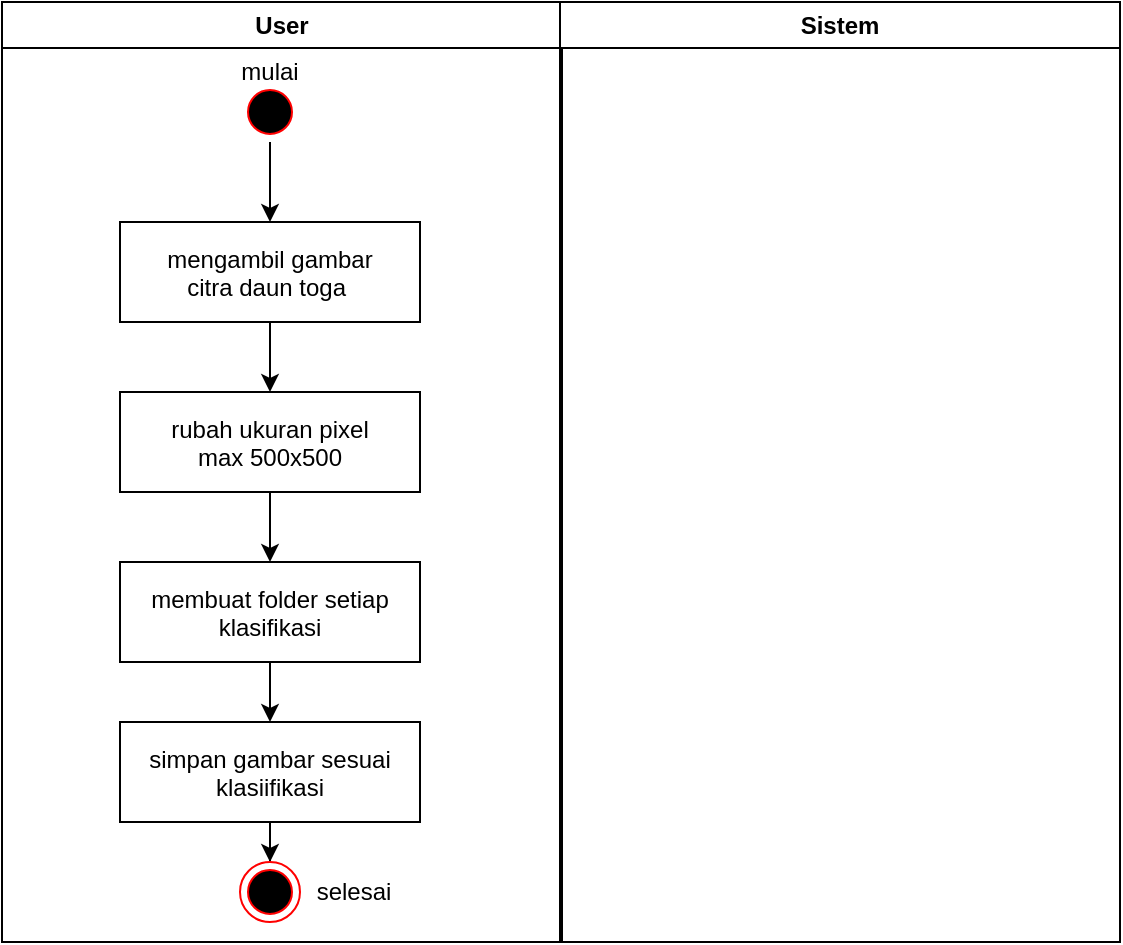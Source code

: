 <mxfile version="10.9.5" type="device"><diagram name="menyiapkan dataset" id="e7e014a7-5840-1c2e-5031-d8a46d1fe8dd"><mxGraphModel dx="759" dy="543" grid="1" gridSize="10" guides="1" tooltips="1" connect="1" arrows="1" fold="1" page="1" pageScale="1" pageWidth="1169" pageHeight="826" background="#ffffff" math="0" shadow="0"><root><mxCell id="0"/><mxCell id="1" parent="0"/><mxCell id="2" value="User" style="swimlane;whiteSpace=wrap" parent="1" vertex="1"><mxGeometry x="165" y="140" width="280" height="470" as="geometry"/></mxCell><mxCell id="nBNm9DBeK-frvmOYVmgg-7" value="" style="edgeStyle=orthogonalEdgeStyle;rounded=0;orthogonalLoop=1;jettySize=auto;html=1;" parent="2" source="5" target="7" edge="1"><mxGeometry relative="1" as="geometry"/></mxCell><mxCell id="5" value="" style="ellipse;shape=startState;fillColor=#000000;strokeColor=#ff0000;" parent="2" vertex="1"><mxGeometry x="119" y="40" width="30" height="30" as="geometry"/></mxCell><mxCell id="VN4KI-qz23N4xcLosq-F-49" value="" style="edgeStyle=orthogonalEdgeStyle;rounded=0;orthogonalLoop=1;jettySize=auto;html=1;" parent="2" source="7" target="VN4KI-qz23N4xcLosq-F-48" edge="1"><mxGeometry relative="1" as="geometry"/></mxCell><mxCell id="7" value="mengambil gambar&#10;citra daun toga " style="" parent="2" vertex="1"><mxGeometry x="59" y="110" width="150" height="50" as="geometry"/></mxCell><mxCell id="VN4KI-qz23N4xcLosq-F-45" value="" style="edgeStyle=orthogonalEdgeStyle;rounded=0;orthogonalLoop=1;jettySize=auto;html=1;" parent="2" source="VN4KI-qz23N4xcLosq-F-41" target="VN4KI-qz23N4xcLosq-F-43" edge="1"><mxGeometry relative="1" as="geometry"/></mxCell><mxCell id="VN4KI-qz23N4xcLosq-F-41" value="membuat folder setiap &#10;klasifikasi" style="" parent="2" vertex="1"><mxGeometry x="59" y="280" width="150" height="50" as="geometry"/></mxCell><mxCell id="VN4KI-qz23N4xcLosq-F-47" value="" style="edgeStyle=orthogonalEdgeStyle;rounded=0;orthogonalLoop=1;jettySize=auto;html=1;" parent="2" source="VN4KI-qz23N4xcLosq-F-43" target="VN4KI-qz23N4xcLosq-F-46" edge="1"><mxGeometry relative="1" as="geometry"/></mxCell><mxCell id="VN4KI-qz23N4xcLosq-F-43" value="simpan gambar sesuai &#10;klasiifikasi" style="" parent="2" vertex="1"><mxGeometry x="59" y="360" width="150" height="50" as="geometry"/></mxCell><mxCell id="VN4KI-qz23N4xcLosq-F-46" value="" style="ellipse;html=1;shape=endState;fillColor=#000000;strokeColor=#ff0000;" parent="2" vertex="1"><mxGeometry x="119" y="430" width="30" height="30" as="geometry"/></mxCell><mxCell id="VN4KI-qz23N4xcLosq-F-50" value="" style="edgeStyle=orthogonalEdgeStyle;rounded=0;orthogonalLoop=1;jettySize=auto;html=1;" parent="2" source="VN4KI-qz23N4xcLosq-F-48" target="VN4KI-qz23N4xcLosq-F-41" edge="1"><mxGeometry relative="1" as="geometry"/></mxCell><mxCell id="VN4KI-qz23N4xcLosq-F-48" value="rubah ukuran pixel&#10;max 500x500" style="" parent="2" vertex="1"><mxGeometry x="59" y="195" width="150" height="50" as="geometry"/></mxCell><mxCell id="_GsJruiYBOI9tt6_lC0w-7" value="selesai" style="text;html=1;strokeColor=none;fillColor=none;align=center;verticalAlign=middle;whiteSpace=wrap;rounded=0;" parent="2" vertex="1"><mxGeometry x="155.5" y="435" width="40" height="20" as="geometry"/></mxCell><mxCell id="_GsJruiYBOI9tt6_lC0w-8" value="mulai" style="text;html=1;strokeColor=none;fillColor=none;align=center;verticalAlign=middle;whiteSpace=wrap;rounded=0;" parent="2" vertex="1"><mxGeometry x="114" y="25" width="40" height="20" as="geometry"/></mxCell><mxCell id="3" value="Sistem" style="swimlane;whiteSpace=wrap" parent="1" vertex="1"><mxGeometry x="444" y="140" width="280" height="470" as="geometry"/></mxCell></root></mxGraphModel></diagram><diagram id="_uxqm7rX_N85rmKudRMf" name="model"><mxGraphModel dx="759" dy="543" grid="1" gridSize="10" guides="1" tooltips="1" connect="1" arrows="1" fold="1" page="1" pageScale="1" pageWidth="850" pageHeight="1100" math="0" shadow="0"><root><mxCell id="mWUF3F5wlZbLZnK0_KZt-0"/><mxCell id="mWUF3F5wlZbLZnK0_KZt-1" parent="mWUF3F5wlZbLZnK0_KZt-0"/><mxCell id="zsxpkv0QULwxzvT30AaN-0" value="User" style="swimlane;whiteSpace=wrap" parent="mWUF3F5wlZbLZnK0_KZt-1" vertex="1"><mxGeometry x="164" y="140" width="280" height="890" as="geometry"/></mxCell><mxCell id="txfcpsMRXkSCFHPczBa1-9" style="edgeStyle=orthogonalEdgeStyle;rounded=0;orthogonalLoop=1;jettySize=auto;html=1;entryX=0.5;entryY=0;entryDx=0;entryDy=0;" edge="1" parent="zsxpkv0QULwxzvT30AaN-0" source="zsxpkv0QULwxzvT30AaN-4" target="zTQgnjkwcz7R_9NcWebl-0"><mxGeometry relative="1" as="geometry"/></mxCell><mxCell id="zsxpkv0QULwxzvT30AaN-4" value="input layer" style="fontStyle=2" parent="zsxpkv0QULwxzvT30AaN-0" vertex="1"><mxGeometry x="65" y="232" width="150" height="50" as="geometry"/></mxCell><mxCell id="zsxpkv0QULwxzvT30AaN-6" value="maxpool layer 2" style="" parent="zsxpkv0QULwxzvT30AaN-0" vertex="1"><mxGeometry x="64" y="533" width="150" height="50" as="geometry"/></mxCell><mxCell id="zsxpkv0QULwxzvT30AaN-13" value="fullconnected layer" style="fontStyle=2" parent="zsxpkv0QULwxzvT30AaN-0" vertex="1"><mxGeometry x="65" y="611.5" width="150" height="50" as="geometry"/></mxCell><mxCell id="zsxpkv0QULwxzvT30AaN-21" style="edgeStyle=orthogonalEdgeStyle;rounded=0;orthogonalLoop=1;jettySize=auto;html=1;" parent="zsxpkv0QULwxzvT30AaN-0" target="zsxpkv0QULwxzvT30AaN-4" edge="1"><mxGeometry relative="1" as="geometry"><mxPoint x="140" y="203.5" as="sourcePoint"/></mxGeometry></mxCell><mxCell id="txfcpsMRXkSCFHPczBa1-2" style="edgeStyle=orthogonalEdgeStyle;rounded=0;orthogonalLoop=1;jettySize=auto;html=1;entryX=0.5;entryY=0;entryDx=0;entryDy=0;" edge="1" parent="zsxpkv0QULwxzvT30AaN-0" source="_B5D9AjEFidEMF4i7VxA-0" target="_B5D9AjEFidEMF4i7VxA-2"><mxGeometry relative="1" as="geometry"/></mxCell><mxCell id="_B5D9AjEFidEMF4i7VxA-0" value="input learning rate" style="fontStyle=2" parent="zsxpkv0QULwxzvT30AaN-0" vertex="1"><mxGeometry x="65" y="79.5" width="150" height="50" as="geometry"/></mxCell><mxCell id="_B5D9AjEFidEMF4i7VxA-2" value="input batch size" style="fontStyle=2" parent="zsxpkv0QULwxzvT30AaN-0" vertex="1"><mxGeometry x="65" y="153.5" width="150" height="50" as="geometry"/></mxCell><mxCell id="txfcpsMRXkSCFHPczBa1-10" style="edgeStyle=orthogonalEdgeStyle;rounded=0;orthogonalLoop=1;jettySize=auto;html=1;entryX=0.5;entryY=0;entryDx=0;entryDy=0;" edge="1" parent="zsxpkv0QULwxzvT30AaN-0" source="zTQgnjkwcz7R_9NcWebl-0" target="txfcpsMRXkSCFHPczBa1-3"><mxGeometry relative="1" as="geometry"/></mxCell><mxCell id="zTQgnjkwcz7R_9NcWebl-0" value="conv layer 1" style="fontStyle=2" parent="zsxpkv0QULwxzvT30AaN-0" vertex="1"><mxGeometry x="65" y="310" width="150" height="50" as="geometry"/></mxCell><mxCell id="txfcpsMRXkSCFHPczBa1-11" style="edgeStyle=orthogonalEdgeStyle;rounded=0;orthogonalLoop=1;jettySize=auto;html=1;entryX=0.5;entryY=0;entryDx=0;entryDy=0;" edge="1" parent="zsxpkv0QULwxzvT30AaN-0" source="txfcpsMRXkSCFHPczBa1-3" target="txfcpsMRXkSCFHPczBa1-4"><mxGeometry relative="1" as="geometry"/></mxCell><mxCell id="txfcpsMRXkSCFHPczBa1-3" value="maxpool layer 1" style="fontStyle=2" vertex="1" parent="zsxpkv0QULwxzvT30AaN-0"><mxGeometry x="65" y="385" width="150" height="50" as="geometry"/></mxCell><mxCell id="txfcpsMRXkSCFHPczBa1-4" value="conv layer 2" style="fontStyle=2" vertex="1" parent="zsxpkv0QULwxzvT30AaN-0"><mxGeometry x="65" y="460" width="150" height="50" as="geometry"/></mxCell><mxCell id="zsxpkv0QULwxzvT30AaN-11" value="klik simpan" style="" parent="zsxpkv0QULwxzvT30AaN-0" vertex="1"><mxGeometry x="65" y="690" width="150" height="50" as="geometry"/></mxCell><mxCell id="zTQgnjkwcz7R_9NcWebl-7" style="edgeStyle=orthogonalEdgeStyle;rounded=0;orthogonalLoop=1;jettySize=auto;html=1;" parent="zsxpkv0QULwxzvT30AaN-0" source="zsxpkv0QULwxzvT30AaN-13" target="zsxpkv0QULwxzvT30AaN-11" edge="1"><mxGeometry relative="1" as="geometry"/></mxCell><mxCell id="zsxpkv0QULwxzvT30AaN-12" value="Sistem" style="swimlane;whiteSpace=wrap" parent="mWUF3F5wlZbLZnK0_KZt-1" vertex="1"><mxGeometry x="444" y="140" width="280" height="890" as="geometry"/></mxCell><mxCell id="txfcpsMRXkSCFHPczBa1-15" value="tampilan form model" style="" vertex="1" parent="zsxpkv0QULwxzvT30AaN-12"><mxGeometry x="46" y="90" width="150" height="50" as="geometry"/></mxCell><mxCell id="txfcpsMRXkSCFHPczBa1-20" style="edgeStyle=orthogonalEdgeStyle;rounded=0;orthogonalLoop=1;jettySize=auto;html=1;exitX=0.5;exitY=1;exitDx=0;exitDy=0;entryX=0.453;entryY=-0.04;entryDx=0;entryDy=0;entryPerimeter=0;" edge="1" parent="zsxpkv0QULwxzvT30AaN-12" source="zsxpkv0QULwxzvT30AaN-1" target="txfcpsMRXkSCFHPczBa1-15"><mxGeometry relative="1" as="geometry"/></mxCell><mxCell id="zsxpkv0QULwxzvT30AaN-1" value="" style="ellipse;shape=startState;fillColor=#000000;strokeColor=#ff0000;" parent="zsxpkv0QULwxzvT30AaN-12" vertex="1"><mxGeometry x="100" y="40" width="30" height="30" as="geometry"/></mxCell><mxCell id="G2CZRDhJaVK_Dkr0Tlpf-1" value="mulai" style="text;html=1;strokeColor=none;fillColor=none;align=center;verticalAlign=middle;whiteSpace=wrap;rounded=0;" parent="zsxpkv0QULwxzvT30AaN-12" vertex="1"><mxGeometry x="95" y="20" width="40" height="20" as="geometry"/></mxCell><mxCell id="txfcpsMRXkSCFHPczBa1-36" style="edgeStyle=orthogonalEdgeStyle;rounded=0;orthogonalLoop=1;jettySize=auto;html=1;entryX=0.463;entryY=-0.02;entryDx=0;entryDy=0;entryPerimeter=0;" edge="1" parent="zsxpkv0QULwxzvT30AaN-12" source="txfcpsMRXkSCFHPczBa1-21" target="txfcpsMRXkSCFHPczBa1-28"><mxGeometry relative="1" as="geometry"/></mxCell><mxCell id="txfcpsMRXkSCFHPczBa1-21" value="set learning rate" style="fontStyle=2" vertex="1" parent="zsxpkv0QULwxzvT30AaN-12"><mxGeometry x="52.5" y="208" width="150" height="50" as="geometry"/></mxCell><mxCell id="txfcpsMRXkSCFHPczBa1-37" style="edgeStyle=orthogonalEdgeStyle;rounded=0;orthogonalLoop=1;jettySize=auto;html=1;entryX=0.5;entryY=0;entryDx=0;entryDy=0;" edge="1" parent="zsxpkv0QULwxzvT30AaN-12" source="txfcpsMRXkSCFHPczBa1-28" target="txfcpsMRXkSCFHPczBa1-29"><mxGeometry relative="1" as="geometry"/></mxCell><mxCell id="txfcpsMRXkSCFHPczBa1-28" value="set batch size" style="fontStyle=2" vertex="1" parent="zsxpkv0QULwxzvT30AaN-12"><mxGeometry x="57.5" y="288" width="150" height="50" as="geometry"/></mxCell><mxCell id="txfcpsMRXkSCFHPczBa1-39" style="edgeStyle=orthogonalEdgeStyle;rounded=0;orthogonalLoop=1;jettySize=auto;html=1;entryX=0.5;entryY=0;entryDx=0;entryDy=0;" edge="1" parent="zsxpkv0QULwxzvT30AaN-12" source="txfcpsMRXkSCFHPczBa1-29" target="txfcpsMRXkSCFHPczBa1-30"><mxGeometry relative="1" as="geometry"/></mxCell><mxCell id="txfcpsMRXkSCFHPczBa1-29" value="add input layer" style="fontStyle=2" vertex="1" parent="zsxpkv0QULwxzvT30AaN-12"><mxGeometry x="57.5" y="360" width="150" height="50" as="geometry"/></mxCell><mxCell id="txfcpsMRXkSCFHPczBa1-30" value="add conv layer 1" style="fontStyle=2" vertex="1" parent="zsxpkv0QULwxzvT30AaN-12"><mxGeometry x="58" y="442" width="150" height="50" as="geometry"/></mxCell><mxCell id="txfcpsMRXkSCFHPczBa1-42" style="edgeStyle=orthogonalEdgeStyle;rounded=0;orthogonalLoop=1;jettySize=auto;html=1;entryX=0.5;entryY=0;entryDx=0;entryDy=0;" edge="1" parent="zsxpkv0QULwxzvT30AaN-12" source="txfcpsMRXkSCFHPczBa1-31" target="txfcpsMRXkSCFHPczBa1-33"><mxGeometry relative="1" as="geometry"/></mxCell><mxCell id="txfcpsMRXkSCFHPczBa1-31" value="add conv layer 2" style="fontStyle=2" vertex="1" parent="zsxpkv0QULwxzvT30AaN-12"><mxGeometry x="58" y="608" width="150" height="50" as="geometry"/></mxCell><mxCell id="txfcpsMRXkSCFHPczBa1-41" style="edgeStyle=orthogonalEdgeStyle;rounded=0;orthogonalLoop=1;jettySize=auto;html=1;entryX=0.5;entryY=0;entryDx=0;entryDy=0;" edge="1" parent="zsxpkv0QULwxzvT30AaN-12" source="txfcpsMRXkSCFHPczBa1-32" target="txfcpsMRXkSCFHPczBa1-31"><mxGeometry relative="1" as="geometry"/></mxCell><mxCell id="txfcpsMRXkSCFHPczBa1-32" value="add maxpool layer 1" style="fontStyle=2" vertex="1" parent="zsxpkv0QULwxzvT30AaN-12"><mxGeometry x="57.5" y="524" width="150" height="50" as="geometry"/></mxCell><mxCell id="txfcpsMRXkSCFHPczBa1-43" style="edgeStyle=orthogonalEdgeStyle;rounded=0;orthogonalLoop=1;jettySize=auto;html=1;entryX=0.5;entryY=0;entryDx=0;entryDy=0;" edge="1" parent="zsxpkv0QULwxzvT30AaN-12" source="txfcpsMRXkSCFHPczBa1-33" target="txfcpsMRXkSCFHPczBa1-35"><mxGeometry relative="1" as="geometry"/></mxCell><mxCell id="txfcpsMRXkSCFHPczBa1-33" value="add maxpool layer 2" style="fontStyle=2" vertex="1" parent="zsxpkv0QULwxzvT30AaN-12"><mxGeometry x="58" y="690" width="150" height="50" as="geometry"/></mxCell><mxCell id="txfcpsMRXkSCFHPczBa1-49" style="edgeStyle=orthogonalEdgeStyle;rounded=0;orthogonalLoop=1;jettySize=auto;html=1;entryX=0.5;entryY=0;entryDx=0;entryDy=0;" edge="1" parent="zsxpkv0QULwxzvT30AaN-12" source="txfcpsMRXkSCFHPczBa1-35" target="zsxpkv0QULwxzvT30AaN-9"><mxGeometry relative="1" as="geometry"/></mxCell><mxCell id="txfcpsMRXkSCFHPczBa1-35" value="add &#10;fullconnecter layer" style="fontStyle=2" vertex="1" parent="zsxpkv0QULwxzvT30AaN-12"><mxGeometry x="58" y="770" width="150" height="50" as="geometry"/></mxCell><mxCell id="zsxpkv0QULwxzvT30AaN-9" value="" style="ellipse;html=1;shape=endState;fillColor=#000000;strokeColor=#ff0000;" parent="zsxpkv0QULwxzvT30AaN-12" vertex="1"><mxGeometry x="118" y="845" width="30" height="30" as="geometry"/></mxCell><mxCell id="G2CZRDhJaVK_Dkr0Tlpf-0" value="selesai" style="text;html=1;strokeColor=none;fillColor=none;align=center;verticalAlign=middle;whiteSpace=wrap;rounded=0;" parent="zsxpkv0QULwxzvT30AaN-12" vertex="1"><mxGeometry x="155" y="850" width="40" height="20" as="geometry"/></mxCell><mxCell id="txfcpsMRXkSCFHPczBa1-12" style="edgeStyle=orthogonalEdgeStyle;rounded=0;orthogonalLoop=1;jettySize=auto;html=1;" edge="1" parent="mWUF3F5wlZbLZnK0_KZt-1" source="txfcpsMRXkSCFHPczBa1-4"><mxGeometry relative="1" as="geometry"><mxPoint x="300" y="670" as="targetPoint"/></mxGeometry></mxCell><mxCell id="txfcpsMRXkSCFHPczBa1-13" style="edgeStyle=orthogonalEdgeStyle;rounded=0;orthogonalLoop=1;jettySize=auto;html=1;" edge="1" parent="mWUF3F5wlZbLZnK0_KZt-1" source="zsxpkv0QULwxzvT30AaN-6"><mxGeometry relative="1" as="geometry"><mxPoint x="304" y="750" as="targetPoint"/></mxGeometry></mxCell><mxCell id="txfcpsMRXkSCFHPczBa1-16" style="edgeStyle=orthogonalEdgeStyle;rounded=0;orthogonalLoop=1;jettySize=auto;html=1;entryX=1;entryY=0.5;entryDx=0;entryDy=0;" edge="1" parent="mWUF3F5wlZbLZnK0_KZt-1" source="txfcpsMRXkSCFHPczBa1-15" target="_B5D9AjEFidEMF4i7VxA-0"><mxGeometry relative="1" as="geometry"/></mxCell><mxCell id="txfcpsMRXkSCFHPczBa1-34" style="edgeStyle=orthogonalEdgeStyle;rounded=0;orthogonalLoop=1;jettySize=auto;html=1;" edge="1" parent="mWUF3F5wlZbLZnK0_KZt-1" source="zsxpkv0QULwxzvT30AaN-11" target="txfcpsMRXkSCFHPczBa1-21"><mxGeometry relative="1" as="geometry"><Array as="points"><mxPoint x="460" y="855"/><mxPoint x="460" y="373"/></Array></mxGeometry></mxCell><mxCell id="txfcpsMRXkSCFHPczBa1-40" style="edgeStyle=orthogonalEdgeStyle;rounded=0;orthogonalLoop=1;jettySize=auto;html=1;" edge="1" parent="mWUF3F5wlZbLZnK0_KZt-1" source="txfcpsMRXkSCFHPczBa1-30"><mxGeometry relative="1" as="geometry"><mxPoint x="577" y="660" as="targetPoint"/></mxGeometry></mxCell></root></mxGraphModel></diagram><diagram id="0AAwHWgIjCYeeVPY2lO7" name="input dataset"><mxGraphModel dx="759" dy="543" grid="1" gridSize="10" guides="1" tooltips="1" connect="1" arrows="1" fold="1" page="1" pageScale="1" pageWidth="850" pageHeight="1100" math="0" shadow="0"><root><mxCell id="ZBmMU4oZojecOaP-p26M-0"/><mxCell id="ZBmMU4oZojecOaP-p26M-1" parent="ZBmMU4oZojecOaP-p26M-0"/><mxCell id="fHYySo5ixqfTpXuj_dyo-0" value="User" style="swimlane;whiteSpace=wrap" parent="ZBmMU4oZojecOaP-p26M-1" vertex="1"><mxGeometry x="164" y="140" width="280" height="610" as="geometry"/></mxCell><mxCell id="i5CtttVBROkZTdb4qJAp-5" value="" style="edgeStyle=orthogonalEdgeStyle;rounded=0;orthogonalLoop=1;jettySize=auto;html=1;" parent="fHYySo5ixqfTpXuj_dyo-0" source="fHYySo5ixqfTpXuj_dyo-4" target="i5CtttVBROkZTdb4qJAp-4" edge="1"><mxGeometry relative="1" as="geometry"/></mxCell><mxCell id="fHYySo5ixqfTpXuj_dyo-4" value="input label atau &#10;nama daun toga" style="" parent="fHYySo5ixqfTpXuj_dyo-0" vertex="1"><mxGeometry x="59" y="93" width="150" height="50" as="geometry"/></mxCell><mxCell id="i5CtttVBROkZTdb4qJAp-4" value="upload gambar&#10;sesuai label" style="" parent="fHYySo5ixqfTpXuj_dyo-0" vertex="1"><mxGeometry x="59" y="170" width="150" height="50" as="geometry"/></mxCell><mxCell id="fHYySo5ixqfTpXuj_dyo-12" value="Sistem" style="swimlane;whiteSpace=wrap" parent="ZBmMU4oZojecOaP-p26M-1" vertex="1"><mxGeometry x="444" y="140" width="436" height="610" as="geometry"/></mxCell><mxCell id="QYYOP-_iP4JjAZS7Ru5x-1" style="edgeStyle=orthogonalEdgeStyle;rounded=0;orthogonalLoop=1;jettySize=auto;html=1;entryX=0.5;entryY=0;entryDx=0;entryDy=0;" edge="1" parent="fHYySo5ixqfTpXuj_dyo-12" source="i5CtttVBROkZTdb4qJAp-0" target="QYYOP-_iP4JjAZS7Ru5x-0"><mxGeometry relative="1" as="geometry"/></mxCell><mxCell id="i5CtttVBROkZTdb4qJAp-0" value="buat canvas" style="" parent="fHYySo5ixqfTpXuj_dyo-12" vertex="1"><mxGeometry x="65" y="160" width="150" height="50" as="geometry"/></mxCell><mxCell id="i5CtttVBROkZTdb4qJAp-9" value="" style="edgeStyle=orthogonalEdgeStyle;rounded=0;orthogonalLoop=1;jettySize=auto;html=1;" parent="fHYySo5ixqfTpXuj_dyo-12" source="i5CtttVBROkZTdb4qJAp-1" target="i5CtttVBROkZTdb4qJAp-2" edge="1"><mxGeometry relative="1" as="geometry"/></mxCell><mxCell id="i5CtttVBROkZTdb4qJAp-1" value="set gambar ke canvas&#10;dengan ukuran &#10;sesuai layer input" style="" parent="fHYySo5ixqfTpXuj_dyo-12" vertex="1"><mxGeometry x="60" y="350" width="150" height="50" as="geometry"/></mxCell><mxCell id="i5CtttVBROkZTdb4qJAp-10" value="" style="edgeStyle=orthogonalEdgeStyle;rounded=0;orthogonalLoop=1;jettySize=auto;html=1;" parent="fHYySo5ixqfTpXuj_dyo-12" source="i5CtttVBROkZTdb4qJAp-2" target="i5CtttVBROkZTdb4qJAp-3" edge="1"><mxGeometry relative="1" as="geometry"/></mxCell><mxCell id="-A8lrD8PCrx0aD_cnBe7-1" value="" style="edgeStyle=orthogonalEdgeStyle;rounded=0;orthogonalLoop=1;jettySize=auto;html=1;" parent="fHYySo5ixqfTpXuj_dyo-12" source="i5CtttVBROkZTdb4qJAp-2" target="-A8lrD8PCrx0aD_cnBe7-0" edge="1"><mxGeometry relative="1" as="geometry"/></mxCell><mxCell id="i5CtttVBROkZTdb4qJAp-2" value="ambil data pixels" style="" parent="fHYySo5ixqfTpXuj_dyo-12" vertex="1"><mxGeometry x="60" y="423" width="150" height="50" as="geometry"/></mxCell><mxCell id="QYYOP-_iP4JjAZS7Ru5x-5" style="edgeStyle=orthogonalEdgeStyle;rounded=0;orthogonalLoop=1;jettySize=auto;html=1;entryX=0;entryY=0.5;entryDx=0;entryDy=0;" edge="1" parent="fHYySo5ixqfTpXuj_dyo-12" source="i5CtttVBROkZTdb4qJAp-3" target="QYYOP-_iP4JjAZS7Ru5x-0"><mxGeometry relative="1" as="geometry"><Array as="points"><mxPoint x="36" y="528"/><mxPoint x="36" y="274"/></Array></mxGeometry></mxCell><mxCell id="i5CtttVBROkZTdb4qJAp-3" value="simpan 4/5 data training&#10;untuk training data" style="" parent="fHYySo5ixqfTpXuj_dyo-12" vertex="1"><mxGeometry x="60" y="503" width="150" height="50" as="geometry"/></mxCell><mxCell id="i5CtttVBROkZTdb4qJAp-13" value="" style="ellipse;html=1;shape=endState;fillColor=#000000;strokeColor=#ff0000;" parent="fHYySo5ixqfTpXuj_dyo-12" vertex="1"><mxGeometry x="120" y="578" width="30" height="30" as="geometry"/></mxCell><mxCell id="QYYOP-_iP4JjAZS7Ru5x-4" style="edgeStyle=orthogonalEdgeStyle;rounded=0;orthogonalLoop=1;jettySize=auto;html=1;entryX=1;entryY=0.5;entryDx=0;entryDy=0;" edge="1" parent="fHYySo5ixqfTpXuj_dyo-12" source="-A8lrD8PCrx0aD_cnBe7-0" target="QYYOP-_iP4JjAZS7Ru5x-0"><mxGeometry relative="1" as="geometry"><Array as="points"><mxPoint x="316" y="274"/></Array></mxGeometry></mxCell><mxCell id="-A8lrD8PCrx0aD_cnBe7-0" value="simpan 1/5 data training&#10;untuk validasi data" style="" parent="fHYySo5ixqfTpXuj_dyo-12" vertex="1"><mxGeometry x="246" y="423" width="150" height="50" as="geometry"/></mxCell><mxCell id="mYfku06YsLqsrdeDmTtP-0" value="selesai" style="text;html=1;strokeColor=none;fillColor=none;align=center;verticalAlign=middle;whiteSpace=wrap;rounded=0;" parent="fHYySo5ixqfTpXuj_dyo-12" vertex="1"><mxGeometry x="150" y="583" width="40" height="20" as="geometry"/></mxCell><mxCell id="Cm8R3_BoNECpc3P7GG_A-0" value="tampilan form dataset" style="" vertex="1" parent="fHYySo5ixqfTpXuj_dyo-12"><mxGeometry x="68" y="93" width="150" height="50" as="geometry"/></mxCell><mxCell id="fHYySo5ixqfTpXuj_dyo-1" value="" style="ellipse;shape=startState;fillColor=#000000;strokeColor=#ff0000;" parent="fHYySo5ixqfTpXuj_dyo-12" vertex="1"><mxGeometry x="120" y="37.5" width="30" height="30" as="geometry"/></mxCell><mxCell id="mYfku06YsLqsrdeDmTtP-1" value="mulai" style="text;html=1;strokeColor=none;fillColor=none;align=center;verticalAlign=middle;whiteSpace=wrap;rounded=0;" parent="fHYySo5ixqfTpXuj_dyo-12" vertex="1"><mxGeometry x="120" y="22.5" width="40" height="20" as="geometry"/></mxCell><mxCell id="QYYOP-_iP4JjAZS7Ru5x-2" style="edgeStyle=orthogonalEdgeStyle;rounded=0;orthogonalLoop=1;jettySize=auto;html=1;entryX=0.5;entryY=0;entryDx=0;entryDy=0;" edge="1" parent="fHYySo5ixqfTpXuj_dyo-12" source="QYYOP-_iP4JjAZS7Ru5x-0" target="i5CtttVBROkZTdb4qJAp-1"><mxGeometry relative="1" as="geometry"/></mxCell><mxCell id="QYYOP-_iP4JjAZS7Ru5x-6" style="edgeStyle=orthogonalEdgeStyle;rounded=0;orthogonalLoop=1;jettySize=auto;html=1;entryX=0;entryY=0.5;entryDx=0;entryDy=0;" edge="1" parent="fHYySo5ixqfTpXuj_dyo-12" source="QYYOP-_iP4JjAZS7Ru5x-0" target="i5CtttVBROkZTdb4qJAp-13"><mxGeometry relative="1" as="geometry"><Array as="points"><mxPoint x="16" y="250"/><mxPoint x="16" y="593"/></Array></mxGeometry></mxCell><mxCell id="QYYOP-_iP4JjAZS7Ru5x-0" value="i&amp;lt;jumlah gambar" style="rhombus;whiteSpace=wrap;html=1;" vertex="1" parent="fHYySo5ixqfTpXuj_dyo-12"><mxGeometry x="100" y="233.5" width="80" height="80" as="geometry"/></mxCell><mxCell id="i5CtttVBROkZTdb4qJAp-7" value="" style="edgeStyle=orthogonalEdgeStyle;rounded=0;orthogonalLoop=1;jettySize=auto;html=1;entryX=0;entryY=0.5;entryDx=0;entryDy=0;" parent="ZBmMU4oZojecOaP-p26M-1" source="i5CtttVBROkZTdb4qJAp-4" target="i5CtttVBROkZTdb4qJAp-0" edge="1"><mxGeometry relative="1" as="geometry"/></mxCell><mxCell id="Cm8R3_BoNECpc3P7GG_A-1" style="edgeStyle=orthogonalEdgeStyle;rounded=0;orthogonalLoop=1;jettySize=auto;html=1;" edge="1" parent="ZBmMU4oZojecOaP-p26M-1" source="fHYySo5ixqfTpXuj_dyo-1"><mxGeometry relative="1" as="geometry"><mxPoint x="579" y="230" as="targetPoint"/></mxGeometry></mxCell><mxCell id="Cm8R3_BoNECpc3P7GG_A-2" style="edgeStyle=orthogonalEdgeStyle;rounded=0;orthogonalLoop=1;jettySize=auto;html=1;" edge="1" parent="ZBmMU4oZojecOaP-p26M-1" source="Cm8R3_BoNECpc3P7GG_A-0"><mxGeometry relative="1" as="geometry"><mxPoint x="380" y="258" as="targetPoint"/></mxGeometry></mxCell><mxCell id="QYYOP-_iP4JjAZS7Ru5x-3" value="ya&lt;br&gt;i++" style="text;html=1;resizable=0;points=[];autosize=1;align=left;verticalAlign=top;spacingTop=-4;" vertex="1" parent="ZBmMU4oZojecOaP-p26M-1"><mxGeometry x="557" y="446" width="30" height="30" as="geometry"/></mxCell><mxCell id="QYYOP-_iP4JjAZS7Ru5x-7" value="tidak" style="text;html=1;resizable=0;points=[];autosize=1;align=left;verticalAlign=top;spacingTop=-4;" vertex="1" parent="ZBmMU4oZojecOaP-p26M-1"><mxGeometry x="523" y="374" width="40" height="20" as="geometry"/></mxCell></root></mxGraphModel></diagram><diagram id="hm7LBBMVEaYfL-8quRMI" name="training"><mxGraphModel dx="759" dy="543" grid="1" gridSize="10" guides="1" tooltips="1" connect="1" arrows="1" fold="1" page="1" pageScale="1" pageWidth="850" pageHeight="1100" math="0" shadow="0"><root><mxCell id="c3hwWkbf1ZcsZLEkczGp-0"/><mxCell id="c3hwWkbf1ZcsZLEkczGp-1" parent="c3hwWkbf1ZcsZLEkczGp-0"/><mxCell id="1O8ijPxtw1bOknBm6fUu-0" value="User" style="swimlane;whiteSpace=wrap" parent="c3hwWkbf1ZcsZLEkczGp-1" vertex="1"><mxGeometry x="50" y="140" width="280" height="510" as="geometry"/></mxCell><mxCell id="1O8ijPxtw1bOknBm6fUu-1" value="" style="edgeStyle=orthogonalEdgeStyle;rounded=0;orthogonalLoop=1;jettySize=auto;html=1;" parent="1O8ijPxtw1bOknBm6fUu-0" source="1O8ijPxtw1bOknBm6fUu-2" target="1O8ijPxtw1bOknBm6fUu-4" edge="1"><mxGeometry relative="1" as="geometry"/></mxCell><mxCell id="1O8ijPxtw1bOknBm6fUu-2" value="" style="ellipse;shape=startState;fillColor=#000000;strokeColor=#ff0000;" parent="1O8ijPxtw1bOknBm6fUu-0" vertex="1"><mxGeometry x="119" y="40" width="30" height="30" as="geometry"/></mxCell><mxCell id="1O8ijPxtw1bOknBm6fUu-4" value="klik tombol training" style="fontStyle=0" parent="1O8ijPxtw1bOknBm6fUu-0" vertex="1"><mxGeometry x="59" y="93" width="150" height="50" as="geometry"/></mxCell><mxCell id="aAvZYTyLjtKzuopfPI87-4" value="mulai" style="text;html=1;strokeColor=none;fillColor=none;align=center;verticalAlign=middle;whiteSpace=wrap;rounded=0;" parent="1O8ijPxtw1bOknBm6fUu-0" vertex="1"><mxGeometry x="114" y="20" width="40" height="20" as="geometry"/></mxCell><mxCell id="1O8ijPxtw1bOknBm6fUu-6" value="Sistem" style="swimlane;whiteSpace=wrap" parent="c3hwWkbf1ZcsZLEkczGp-1" vertex="1"><mxGeometry x="330" y="140" width="470" height="510" as="geometry"/></mxCell><mxCell id="1O8ijPxtw1bOknBm6fUu-5" value="training data" style="fontStyle=2" parent="1O8ijPxtw1bOknBm6fUu-6" vertex="1"><mxGeometry x="73.5" y="93" width="150" height="50" as="geometry"/></mxCell><mxCell id="f_t3E1WMnydLdGgOxakQ-15" style="edgeStyle=orthogonalEdgeStyle;rounded=0;orthogonalLoop=1;jettySize=auto;html=1;entryX=1;entryY=0.5;entryDx=0;entryDy=0;" parent="1O8ijPxtw1bOknBm6fUu-6" source="1O8ijPxtw1bOknBm6fUu-17" target="1O8ijPxtw1bOknBm6fUu-5" edge="1"><mxGeometry relative="1" as="geometry"><Array as="points"><mxPoint x="354" y="118"/></Array></mxGeometry></mxCell><mxCell id="f_t3E1WMnydLdGgOxakQ-22" value="" style="edgeStyle=orthogonalEdgeStyle;rounded=0;orthogonalLoop=1;jettySize=auto;html=1;" parent="1O8ijPxtw1bOknBm6fUu-6" source="1O8ijPxtw1bOknBm6fUu-17" target="qmWiU-xya2ZwnQhAp_Az-0" edge="1"><mxGeometry relative="1" as="geometry"><Array as="points"><mxPoint x="349.5" y="292.5"/><mxPoint x="349.5" y="292.5"/></Array></mxGeometry></mxCell><mxCell id="1O8ijPxtw1bOknBm6fUu-17" value="i==batch size&lt;br&gt;" style="strokeWidth=2;html=1;shape=mxgraph.flowchart.decision;whiteSpace=wrap;" parent="1O8ijPxtw1bOknBm6fUu-6" vertex="1"><mxGeometry x="297.5" y="163" width="95" height="70" as="geometry"/></mxCell><mxCell id="qmWiU-xya2ZwnQhAp_Az-4" value="" style="edgeStyle=orthogonalEdgeStyle;rounded=0;orthogonalLoop=1;jettySize=auto;html=1;" parent="1O8ijPxtw1bOknBm6fUu-6" source="qmWiU-xya2ZwnQhAp_Az-0" target="qmWiU-xya2ZwnQhAp_Az-3" edge="1"><mxGeometry relative="1" as="geometry"/></mxCell><mxCell id="qmWiU-xya2ZwnQhAp_Az-0" value="proses validasi data" style="" parent="1O8ijPxtw1bOknBm6fUu-6" vertex="1"><mxGeometry x="300" y="273.5" width="150" height="50" as="geometry"/></mxCell><mxCell id="f_t3E1WMnydLdGgOxakQ-20" value="" style="edgeStyle=orthogonalEdgeStyle;rounded=0;orthogonalLoop=1;jettySize=auto;html=1;" parent="1O8ijPxtw1bOknBm6fUu-6" source="qmWiU-xya2ZwnQhAp_Az-3" target="f_t3E1WMnydLdGgOxakQ-19" edge="1"><mxGeometry relative="1" as="geometry"/></mxCell><mxCell id="f_t3E1WMnydLdGgOxakQ-21" value="" style="edgeStyle=orthogonalEdgeStyle;rounded=0;orthogonalLoop=1;jettySize=auto;html=1;" parent="1O8ijPxtw1bOknBm6fUu-6" source="qmWiU-xya2ZwnQhAp_Az-3" target="qmWiU-xya2ZwnQhAp_Az-6" edge="1"><mxGeometry relative="1" as="geometry"/></mxCell><mxCell id="qmWiU-xya2ZwnQhAp_Az-3" value="validasi &amp;gt; 90%" style="strokeWidth=2;html=1;shape=mxgraph.flowchart.decision;whiteSpace=wrap;" parent="1O8ijPxtw1bOknBm6fUu-6" vertex="1"><mxGeometry x="170" y="264" width="107" height="70" as="geometry"/></mxCell><mxCell id="f_t3E1WMnydLdGgOxakQ-32" style="edgeStyle=orthogonalEdgeStyle;rounded=0;orthogonalLoop=1;jettySize=auto;html=1;" parent="1O8ijPxtw1bOknBm6fUu-6" source="qmWiU-xya2ZwnQhAp_Az-6" edge="1"><mxGeometry relative="1" as="geometry"><mxPoint x="223.5" y="457.5" as="targetPoint"/></mxGeometry></mxCell><mxCell id="qmWiU-xya2ZwnQhAp_Az-6" value="Hasil berupa bobot" style="" parent="1O8ijPxtw1bOknBm6fUu-6" vertex="1"><mxGeometry x="148.5" y="375" width="150" height="50" as="geometry"/></mxCell><mxCell id="qmWiU-xya2ZwnQhAp_Az-9" value="ya" style="text;html=1;strokeColor=none;fillColor=none;align=center;verticalAlign=middle;whiteSpace=wrap;rounded=0;" parent="1O8ijPxtw1bOknBm6fUu-6" vertex="1"><mxGeometry x="237" y="345" width="40" height="20" as="geometry"/></mxCell><mxCell id="qmWiU-xya2ZwnQhAp_Az-12" value="ya" style="text;html=1;strokeColor=none;fillColor=none;align=center;verticalAlign=middle;whiteSpace=wrap;rounded=0;" parent="1O8ijPxtw1bOknBm6fUu-6" vertex="1"><mxGeometry x="355" y="247" width="40" height="20" as="geometry"/></mxCell><mxCell id="aAvZYTyLjtKzuopfPI87-0" value="selesai" style="text;html=1;strokeColor=none;fillColor=none;align=center;verticalAlign=middle;whiteSpace=wrap;rounded=0;" parent="1O8ijPxtw1bOknBm6fUu-6" vertex="1"><mxGeometry x="251.5" y="462.5" width="40" height="20" as="geometry"/></mxCell><mxCell id="aAvZYTyLjtKzuopfPI87-1" value="" style="ellipse;html=1;shape=endState;fillColor=#000000;strokeColor=#ff0000;" parent="1O8ijPxtw1bOknBm6fUu-6" vertex="1"><mxGeometry x="208.5" y="462.5" width="30" height="30" as="geometry"/></mxCell><mxCell id="f_t3E1WMnydLdGgOxakQ-8" value="" style="edgeStyle=orthogonalEdgeStyle;rounded=0;orthogonalLoop=1;jettySize=auto;html=1;" parent="1O8ijPxtw1bOknBm6fUu-6" edge="1"><mxGeometry relative="1" as="geometry"><mxPoint x="118" y="310" as="sourcePoint"/></mxGeometry></mxCell><mxCell id="f_t3E1WMnydLdGgOxakQ-9" value="" style="edgeStyle=orthogonalEdgeStyle;rounded=0;orthogonalLoop=1;jettySize=auto;html=1;" parent="1O8ijPxtw1bOknBm6fUu-6" edge="1"><mxGeometry relative="1" as="geometry"><mxPoint x="118" y="388" as="sourcePoint"/></mxGeometry></mxCell><mxCell id="f_t3E1WMnydLdGgOxakQ-14" value="" style="edgeStyle=orthogonalEdgeStyle;rounded=0;orthogonalLoop=1;jettySize=auto;html=1;entryX=0;entryY=0.5;entryDx=0;entryDy=0;entryPerimeter=0;exitX=0.5;exitY=1;exitDx=0;exitDy=0;" parent="1O8ijPxtw1bOknBm6fUu-6" target="1O8ijPxtw1bOknBm6fUu-17" edge="1" source="1O8ijPxtw1bOknBm6fUu-5"><mxGeometry relative="1" as="geometry"><mxPoint x="150" y="198" as="sourcePoint"/><mxPoint x="267.5" y="234" as="targetPoint"/></mxGeometry></mxCell><mxCell id="f_t3E1WMnydLdGgOxakQ-17" value="tidak" style="text;html=1;strokeColor=none;fillColor=none;align=center;verticalAlign=middle;whiteSpace=wrap;rounded=0;" parent="1O8ijPxtw1bOknBm6fUu-6" vertex="1"><mxGeometry x="352.5" y="143" width="40" height="20" as="geometry"/></mxCell><mxCell id="f_t3E1WMnydLdGgOxakQ-34" style="edgeStyle=orthogonalEdgeStyle;rounded=0;orthogonalLoop=1;jettySize=auto;html=1;entryX=0;entryY=0.75;entryDx=0;entryDy=0;exitX=0.023;exitY=0.43;exitDx=0;exitDy=0;exitPerimeter=0;" parent="1O8ijPxtw1bOknBm6fUu-6" source="f_t3E1WMnydLdGgOxakQ-19" target="1O8ijPxtw1bOknBm6fUu-5" edge="1"><mxGeometry relative="1" as="geometry"><Array as="points"><mxPoint x="10" y="131"/></Array></mxGeometry></mxCell><mxCell id="tWp0gob__6DRgJEBrSaB-0" style="edgeStyle=orthogonalEdgeStyle;rounded=0;orthogonalLoop=1;jettySize=auto;html=1;entryX=0;entryY=0.5;entryDx=0;entryDy=0;" parent="1O8ijPxtw1bOknBm6fUu-6" source="f_t3E1WMnydLdGgOxakQ-19" target="qmWiU-xya2ZwnQhAp_Az-6" edge="1"><mxGeometry relative="1" as="geometry"><Array as="points"><mxPoint x="65" y="400"/></Array></mxGeometry></mxCell><mxCell id="f_t3E1WMnydLdGgOxakQ-19" value="semua data sudah ditraining?" style="strokeWidth=2;html=1;shape=mxgraph.flowchart.decision;whiteSpace=wrap;" parent="1O8ijPxtw1bOknBm6fUu-6" vertex="1"><mxGeometry y="259" width="129" height="79" as="geometry"/></mxCell><mxCell id="f_t3E1WMnydLdGgOxakQ-24" value="tidak" style="text;html=1;strokeColor=none;fillColor=none;align=center;verticalAlign=middle;whiteSpace=wrap;rounded=0;" parent="1O8ijPxtw1bOknBm6fUu-6" vertex="1"><mxGeometry x="120" y="303.5" width="40" height="20" as="geometry"/></mxCell><mxCell id="f_t3E1WMnydLdGgOxakQ-27" value="ya" style="text;html=1;strokeColor=none;fillColor=none;align=center;verticalAlign=middle;whiteSpace=wrap;rounded=0;" parent="1O8ijPxtw1bOknBm6fUu-6" vertex="1"><mxGeometry x="65" y="365" width="40" height="20" as="geometry"/></mxCell><mxCell id="f_t3E1WMnydLdGgOxakQ-29" value="tidak" style="text;html=1;strokeColor=none;fillColor=none;align=center;verticalAlign=middle;whiteSpace=wrap;rounded=0;" parent="1O8ijPxtw1bOknBm6fUu-6" vertex="1"><mxGeometry x="13" y="247" width="40" height="20" as="geometry"/></mxCell><mxCell id="1O8ijPxtw1bOknBm6fUu-3" value="" style="edgeStyle=orthogonalEdgeStyle;rounded=0;orthogonalLoop=1;jettySize=auto;html=1;" parent="c3hwWkbf1ZcsZLEkczGp-1" source="1O8ijPxtw1bOknBm6fUu-4" target="1O8ijPxtw1bOknBm6fUu-5" edge="1"><mxGeometry relative="1" as="geometry"/></mxCell></root></mxGraphModel></diagram><diagram id="9lVWQrupfC3KyqQZfEdY" name="bobot"><mxGraphModel dx="759" dy="543" grid="1" gridSize="10" guides="1" tooltips="1" connect="1" arrows="1" fold="1" page="1" pageScale="1" pageWidth="850" pageHeight="1100" math="0" shadow="0"><root><mxCell id="kTmlg-ba0iaoltwM9aMN-0"/><mxCell id="kTmlg-ba0iaoltwM9aMN-1" parent="kTmlg-ba0iaoltwM9aMN-0"/><mxCell id="3aRMREIt3Cxlh9HOex0n-0" value="User" style="swimlane;whiteSpace=wrap" parent="kTmlg-ba0iaoltwM9aMN-1" vertex="1"><mxGeometry x="165" y="140" width="280" height="360" as="geometry"/></mxCell><mxCell id="jAZjWjOqMYvhsUtNJayJ-2" style="edgeStyle=orthogonalEdgeStyle;rounded=0;orthogonalLoop=1;jettySize=auto;html=1;entryX=0.5;entryY=0;entryDx=0;entryDy=0;" parent="3aRMREIt3Cxlh9HOex0n-0" source="3aRMREIt3Cxlh9HOex0n-2" target="3aRMREIt3Cxlh9HOex0n-26" edge="1"><mxGeometry relative="1" as="geometry"/></mxCell><mxCell id="3aRMREIt3Cxlh9HOex0n-2" value="" style="ellipse;shape=startState;fillColor=#000000;strokeColor=#ff0000;" parent="3aRMREIt3Cxlh9HOex0n-0" vertex="1"><mxGeometry x="120" y="45" width="30" height="30" as="geometry"/></mxCell><mxCell id="3aRMREIt3Cxlh9HOex0n-26" value="klik tombol upload" style="" parent="3aRMREIt3Cxlh9HOex0n-0" vertex="1"><mxGeometry x="59" y="100" width="150" height="50" as="geometry"/></mxCell><mxCell id="3aRMREIt3Cxlh9HOex0n-46" value="mulai" style="text;html=1;strokeColor=none;fillColor=none;align=center;verticalAlign=middle;whiteSpace=wrap;rounded=0;" parent="3aRMREIt3Cxlh9HOex0n-0" vertex="1"><mxGeometry x="115" y="25" width="40" height="20" as="geometry"/></mxCell><mxCell id="3aRMREIt3Cxlh9HOex0n-4" value="Sistem" style="swimlane;whiteSpace=wrap" parent="kTmlg-ba0iaoltwM9aMN-1" vertex="1"><mxGeometry x="444" y="140" width="280" height="360" as="geometry"/></mxCell><mxCell id="3aRMREIt3Cxlh9HOex0n-30" value="" style="edgeStyle=orthogonalEdgeStyle;rounded=0;orthogonalLoop=1;jettySize=auto;html=1;" parent="3aRMREIt3Cxlh9HOex0n-4" source="3aRMREIt3Cxlh9HOex0n-27" target="3aRMREIt3Cxlh9HOex0n-28" edge="1"><mxGeometry relative="1" as="geometry"/></mxCell><mxCell id="3aRMREIt3Cxlh9HOex0n-27" value="buat hasil bobot&#10;menjadi json" style="" parent="3aRMREIt3Cxlh9HOex0n-4" vertex="1"><mxGeometry x="50" y="100" width="150" height="50" as="geometry"/></mxCell><mxCell id="3aRMREIt3Cxlh9HOex0n-43" value="" style="edgeStyle=orthogonalEdgeStyle;rounded=0;orthogonalLoop=1;jettySize=auto;html=1;" parent="3aRMREIt3Cxlh9HOex0n-4" source="3aRMREIt3Cxlh9HOex0n-28" target="3aRMREIt3Cxlh9HOex0n-33" edge="1"><mxGeometry relative="1" as="geometry"><Array as="points"><mxPoint x="125" y="270"/><mxPoint x="129" y="270"/></Array></mxGeometry></mxCell><mxCell id="3aRMREIt3Cxlh9HOex0n-28" value="upload file json ke firebase" style="" parent="3aRMREIt3Cxlh9HOex0n-4" vertex="1"><mxGeometry x="50" y="195" width="150" height="50" as="geometry"/></mxCell><mxCell id="3aRMREIt3Cxlh9HOex0n-33" value="" style="ellipse;html=1;shape=endState;fillColor=#000000;strokeColor=#ff0000;" parent="3aRMREIt3Cxlh9HOex0n-4" vertex="1"><mxGeometry x="111" y="295" width="30" height="30" as="geometry"/></mxCell><mxCell id="3aRMREIt3Cxlh9HOex0n-44" value="selesai" style="text;html=1;strokeColor=none;fillColor=none;align=center;verticalAlign=middle;whiteSpace=wrap;rounded=0;" parent="3aRMREIt3Cxlh9HOex0n-4" vertex="1"><mxGeometry x="144" y="295" width="40" height="20" as="geometry"/></mxCell><mxCell id="3aRMREIt3Cxlh9HOex0n-29" value="" style="edgeStyle=orthogonalEdgeStyle;rounded=0;orthogonalLoop=1;jettySize=auto;html=1;entryX=0;entryY=0.5;entryDx=0;entryDy=0;" parent="kTmlg-ba0iaoltwM9aMN-1" source="3aRMREIt3Cxlh9HOex0n-26" target="3aRMREIt3Cxlh9HOex0n-27" edge="1"><mxGeometry relative="1" as="geometry"><Array as="points"/></mxGeometry></mxCell></root></mxGraphModel></diagram><diagram id="7zUlfDLcGsNvgKJSjOwd" name="crop"><mxGraphModel dx="759" dy="543" grid="1" gridSize="10" guides="1" tooltips="1" connect="1" arrows="1" fold="1" page="1" pageScale="1" pageWidth="850" pageHeight="1100" math="0" shadow="0"><root><mxCell id="81wSJzKDRtTNFf2q9wFJ-0"/><mxCell id="81wSJzKDRtTNFf2q9wFJ-1" parent="81wSJzKDRtTNFf2q9wFJ-0"/><mxCell id="KWPxgf1ADLkrY0b3ynpn-0" value="User" style="swimlane;whiteSpace=wrap" parent="81wSJzKDRtTNFf2q9wFJ-1" vertex="1"><mxGeometry x="220" y="140" width="225" height="380" as="geometry"/></mxCell><mxCell id="KWPxgf1ADLkrY0b3ynpn-15" value="crop gambar" style="" parent="KWPxgf1ADLkrY0b3ynpn-0" vertex="1"><mxGeometry x="27.5" y="102.5" width="150" height="50" as="geometry"/></mxCell><mxCell id="KWPxgf1ADLkrY0b3ynpn-5" value="Sistem" style="swimlane;whiteSpace=wrap" parent="81wSJzKDRtTNFf2q9wFJ-1" vertex="1"><mxGeometry x="444" y="140" width="256" height="380" as="geometry"/></mxCell><mxCell id="KWPxgf1ADLkrY0b3ynpn-10" value="" style="ellipse;html=1;shape=endState;fillColor=#000000;strokeColor=#ff0000;" parent="KWPxgf1ADLkrY0b3ynpn-5" vertex="1"><mxGeometry x="124" y="340" width="30" height="30" as="geometry"/></mxCell><mxCell id="KWPxgf1ADLkrY0b3ynpn-11" value="selesai" style="text;html=1;strokeColor=none;fillColor=none;align=center;verticalAlign=middle;whiteSpace=wrap;rounded=0;" parent="KWPxgf1ADLkrY0b3ynpn-5" vertex="1"><mxGeometry x="153" y="340" width="40" height="20" as="geometry"/></mxCell><mxCell id="KWPxgf1ADLkrY0b3ynpn-2" value="" style="ellipse;shape=startState;fillColor=#000000;strokeColor=#ff0000;" parent="KWPxgf1ADLkrY0b3ynpn-5" vertex="1"><mxGeometry x="130" y="50" width="30" height="30" as="geometry"/></mxCell><mxCell id="KWPxgf1ADLkrY0b3ynpn-4" value="mulai" style="text;html=1;strokeColor=none;fillColor=none;align=center;verticalAlign=middle;whiteSpace=wrap;rounded=0;" parent="KWPxgf1ADLkrY0b3ynpn-5" vertex="1"><mxGeometry x="124" y="30" width="40" height="20" as="geometry"/></mxCell><mxCell id="KWPxgf1ADLkrY0b3ynpn-14" value="citra rgb" style="" parent="KWPxgf1ADLkrY0b3ynpn-5" vertex="1"><mxGeometry x="64" y="102.5" width="150" height="50" as="geometry"/></mxCell><mxCell id="wAgS-BtKsoqcij3yhCmG-4" style="edgeStyle=orthogonalEdgeStyle;rounded=0;orthogonalLoop=1;jettySize=auto;html=1;" parent="KWPxgf1ADLkrY0b3ynpn-5" source="KWPxgf1ADLkrY0b3ynpn-18" target="wAgS-BtKsoqcij3yhCmG-0" edge="1"><mxGeometry relative="1" as="geometry"/></mxCell><mxCell id="KWPxgf1ADLkrY0b3ynpn-18" value="rezise ukuran gambar&#10;sesuai crop user" style="" parent="KWPxgf1ADLkrY0b3ynpn-5" vertex="1"><mxGeometry x="64" y="180" width="150" height="50" as="geometry"/></mxCell><mxCell id="wAgS-BtKsoqcij3yhCmG-9" style="edgeStyle=orthogonalEdgeStyle;rounded=0;orthogonalLoop=1;jettySize=auto;html=1;entryX=0.5;entryY=0;entryDx=0;entryDy=0;" parent="KWPxgf1ADLkrY0b3ynpn-5" source="wAgS-BtKsoqcij3yhCmG-0" target="KWPxgf1ADLkrY0b3ynpn-10" edge="1"><mxGeometry relative="1" as="geometry"/></mxCell><mxCell id="wAgS-BtKsoqcij3yhCmG-0" value="output citra setelah crop" style="" parent="KWPxgf1ADLkrY0b3ynpn-5" vertex="1"><mxGeometry x="64" y="257.5" width="150" height="50" as="geometry"/></mxCell><mxCell id="KWPxgf1ADLkrY0b3ynpn-17" value="" style="edgeStyle=orthogonalEdgeStyle;rounded=0;orthogonalLoop=1;jettySize=auto;html=1;entryX=1;entryY=0.5;entryDx=0;entryDy=0;" parent="81wSJzKDRtTNFf2q9wFJ-1" source="KWPxgf1ADLkrY0b3ynpn-14" target="KWPxgf1ADLkrY0b3ynpn-15" edge="1"><mxGeometry relative="1" as="geometry"/></mxCell><mxCell id="wAgS-BtKsoqcij3yhCmG-1" style="edgeStyle=orthogonalEdgeStyle;rounded=0;orthogonalLoop=1;jettySize=auto;html=1;entryX=0;entryY=0.5;entryDx=0;entryDy=0;" parent="81wSJzKDRtTNFf2q9wFJ-1" source="KWPxgf1ADLkrY0b3ynpn-15" target="KWPxgf1ADLkrY0b3ynpn-18" edge="1"><mxGeometry relative="1" as="geometry"><Array as="points"><mxPoint x="323" y="345"/></Array></mxGeometry></mxCell><mxCell id="wAgS-BtKsoqcij3yhCmG-10" style="edgeStyle=orthogonalEdgeStyle;rounded=0;orthogonalLoop=1;jettySize=auto;html=1;" parent="81wSJzKDRtTNFf2q9wFJ-1" source="KWPxgf1ADLkrY0b3ynpn-2" edge="1"><mxGeometry relative="1" as="geometry"><mxPoint x="589" y="240" as="targetPoint"/></mxGeometry></mxCell></root></mxGraphModel></diagram><diagram id="G0DOSh25xYdECfl08bD-" name="pediksi"><mxGraphModel dx="759" dy="543" grid="1" gridSize="10" guides="1" tooltips="1" connect="1" arrows="1" fold="1" page="1" pageScale="1" pageWidth="850" pageHeight="1100" math="0" shadow="0"><root><mxCell id="I7fFloMEaWa-ZJLHpQrI-0"/><mxCell id="I7fFloMEaWa-ZJLHpQrI-1" parent="I7fFloMEaWa-ZJLHpQrI-0"/><mxCell id="CPnoa939OSUacO-xcAUF-0" value="User" style="swimlane;whiteSpace=wrap" parent="I7fFloMEaWa-ZJLHpQrI-1" vertex="1"><mxGeometry x="170" y="130" width="225" height="380" as="geometry"/></mxCell><mxCell id="CPnoa939OSUacO-xcAUF-5" value="" style="ellipse;shape=startState;fillColor=#000000;strokeColor=#ff0000;" parent="CPnoa939OSUacO-xcAUF-0" vertex="1"><mxGeometry x="78.5" y="50" width="30" height="30" as="geometry"/></mxCell><mxCell id="CPnoa939OSUacO-xcAUF-6" value="mulai" style="text;html=1;strokeColor=none;fillColor=none;align=center;verticalAlign=middle;whiteSpace=wrap;rounded=0;" parent="CPnoa939OSUacO-xcAUF-0" vertex="1"><mxGeometry x="72.5" y="30" width="40" height="20" as="geometry"/></mxCell><mxCell id="CPnoa939OSUacO-xcAUF-14" style="edgeStyle=orthogonalEdgeStyle;rounded=0;orthogonalLoop=1;jettySize=auto;html=1;" parent="CPnoa939OSUacO-xcAUF-0" source="CPnoa939OSUacO-xcAUF-5" edge="1"><mxGeometry relative="1" as="geometry"><mxPoint x="93.5" y="100" as="targetPoint"/></mxGeometry></mxCell><mxCell id="CPnoa939OSUacO-xcAUF-15" value="klik prediksi" style="rounded=1;whiteSpace=wrap;html=1;absoluteArcSize=1;arcSize=14;strokeWidth=2;" parent="CPnoa939OSUacO-xcAUF-0" vertex="1"><mxGeometry x="44" y="100" width="100" height="50" as="geometry"/></mxCell><mxCell id="CPnoa939OSUacO-xcAUF-2" value="Sistem" style="swimlane;whiteSpace=wrap" parent="I7fFloMEaWa-ZJLHpQrI-1" vertex="1"><mxGeometry x="394" y="130" width="256" height="380" as="geometry"/></mxCell><mxCell id="CPnoa939OSUacO-xcAUF-3" value="" style="ellipse;html=1;shape=endState;fillColor=#000000;strokeColor=#ff0000;" parent="CPnoa939OSUacO-xcAUF-2" vertex="1"><mxGeometry x="104" y="332.5" width="30" height="30" as="geometry"/></mxCell><mxCell id="CPnoa939OSUacO-xcAUF-4" value="selesai" style="text;html=1;strokeColor=none;fillColor=none;align=center;verticalAlign=middle;whiteSpace=wrap;rounded=0;" parent="CPnoa939OSUacO-xcAUF-2" vertex="1"><mxGeometry x="133" y="332.5" width="40" height="20" as="geometry"/></mxCell><mxCell id="CPnoa939OSUacO-xcAUF-10" style="edgeStyle=orthogonalEdgeStyle;rounded=0;orthogonalLoop=1;jettySize=auto;html=1;entryX=0.5;entryY=0;entryDx=0;entryDy=0;" parent="CPnoa939OSUacO-xcAUF-2" target="CPnoa939OSUacO-xcAUF-3" edge="1"><mxGeometry relative="1" as="geometry"><mxPoint x="119" y="300" as="sourcePoint"/></mxGeometry></mxCell><mxCell id="CPnoa939OSUacO-xcAUF-20" style="edgeStyle=orthogonalEdgeStyle;rounded=0;orthogonalLoop=1;jettySize=auto;html=1;" parent="CPnoa939OSUacO-xcAUF-2" source="CPnoa939OSUacO-xcAUF-16" target="CPnoa939OSUacO-xcAUF-17" edge="1"><mxGeometry relative="1" as="geometry"/></mxCell><mxCell id="CPnoa939OSUacO-xcAUF-16" value="get pixel gambar" style="rounded=1;whiteSpace=wrap;html=1;absoluteArcSize=1;arcSize=14;strokeWidth=2;" parent="CPnoa939OSUacO-xcAUF-2" vertex="1"><mxGeometry x="73" y="100" width="100" height="50" as="geometry"/></mxCell><mxCell id="CPnoa939OSUacO-xcAUF-21" style="edgeStyle=orthogonalEdgeStyle;rounded=0;orthogonalLoop=1;jettySize=auto;html=1;entryX=0.44;entryY=-0.02;entryDx=0;entryDy=0;entryPerimeter=0;" parent="CPnoa939OSUacO-xcAUF-2" source="CPnoa939OSUacO-xcAUF-17" target="CPnoa939OSUacO-xcAUF-18" edge="1"><mxGeometry relative="1" as="geometry"/></mxCell><mxCell id="CPnoa939OSUacO-xcAUF-17" value="prediksi" style="rounded=1;whiteSpace=wrap;html=1;absoluteArcSize=1;arcSize=14;strokeWidth=2;" parent="CPnoa939OSUacO-xcAUF-2" vertex="1"><mxGeometry x="73" y="180" width="100" height="50" as="geometry"/></mxCell><mxCell id="CPnoa939OSUacO-xcAUF-18" value="hasil berupa akurasi dan nama daun toga" style="rounded=1;whiteSpace=wrap;html=1;absoluteArcSize=1;arcSize=14;strokeWidth=2;" parent="CPnoa939OSUacO-xcAUF-2" vertex="1"><mxGeometry x="79" y="260" width="100" height="50" as="geometry"/></mxCell><mxCell id="CPnoa939OSUacO-xcAUF-19" style="edgeStyle=orthogonalEdgeStyle;rounded=0;orthogonalLoop=1;jettySize=auto;html=1;entryX=0;entryY=0.5;entryDx=0;entryDy=0;" parent="I7fFloMEaWa-ZJLHpQrI-1" source="CPnoa939OSUacO-xcAUF-15" target="CPnoa939OSUacO-xcAUF-16" edge="1"><mxGeometry relative="1" as="geometry"/></mxCell></root></mxGraphModel></diagram><diagram id="14p3dlT1dHdu6TSs9n-v" name="class"><mxGraphModel dx="759" dy="543" grid="1" gridSize="10" guides="1" tooltips="1" connect="1" arrows="1" fold="1" page="1" pageScale="1" pageWidth="850" pageHeight="1100" math="0" shadow="0"><root><mxCell id="nAXY5WGxKt9naHTCF4NO-0"/><mxCell id="nAXY5WGxKt9naHTCF4NO-1" parent="nAXY5WGxKt9naHTCF4NO-0"/><mxCell id="nAXY5WGxKt9naHTCF4NO-2" value="Cnn" style="swimlane;fontStyle=1;align=center;verticalAlign=top;childLayout=stackLayout;horizontal=1;startSize=26;horizontalStack=0;resizeParent=1;resizeParentMax=0;resizeLast=0;collapsible=1;marginBottom=0;" vertex="1" parent="nAXY5WGxKt9naHTCF4NO-1"><mxGeometry y="120" width="260" height="388" as="geometry"/></mxCell><mxCell id="nAXY5WGxKt9naHTCF4NO-3" value="+ layers: any&#10;+ next_layer_index:any&#10;+ learning_rate:any&#10;+ momentum :any&#10;+ l2:any&#10;+ mini_batch_size:number&#10;+ training_error : any&#10;+ forward_time:any&#10;+ backward_time:any&#10;+ batch_learning_rate:any&#10;+ label_list_one_hot:any" style="text;strokeColor=none;fillColor=none;align=left;verticalAlign=top;spacingLeft=4;spacingRight=4;overflow=hidden;rotatable=0;points=[[0,0.5],[1,0.5]];portConstraint=eastwest;" vertex="1" parent="nAXY5WGxKt9naHTCF4NO-2"><mxGeometry y="26" width="260" height="174" as="geometry"/></mxCell><mxCell id="nAXY5WGxKt9naHTCF4NO-4" value="" style="line;strokeWidth=1;fillColor=none;align=left;verticalAlign=middle;spacingTop=-1;spacingLeft=3;spacingRight=3;rotatable=0;labelPosition=right;points=[];portConstraint=eastwest;" vertex="1" parent="nAXY5WGxKt9naHTCF4NO-2"><mxGeometry y="200" width="260" height="8" as="geometry"/></mxCell><mxCell id="nAXY5WGxKt9naHTCF4NO-5" value="+ set_momentum(momentum): void&#10;+ set_learning_rate(rate):void&#10;+ set_l2(l2):void&#10;+ add_layer(layer_info):void&#10;+ train(imageDataArray,imageLabelArray):void&#10;+ _forward(Image_data_list):void&#10;+ _backward():void&#10;+ _mini_batch():void&#10;+ _one_hot():void&#10;+ predict(image_data_list):Array[]" style="text;strokeColor=none;fillColor=none;align=left;verticalAlign=top;spacingLeft=4;spacingRight=4;overflow=hidden;rotatable=0;points=[[0,0.5],[1,0.5]];portConstraint=eastwest;" vertex="1" parent="nAXY5WGxKt9naHTCF4NO-2"><mxGeometry y="208" width="260" height="180" as="geometry"/></mxCell><mxCell id="nAXY5WGxKt9naHTCF4NO-7" value="ConvLayer" style="swimlane;fontStyle=1;align=center;verticalAlign=top;childLayout=stackLayout;horizontal=1;startSize=26;horizontalStack=0;resizeParent=1;resizeParentMax=0;resizeLast=0;collapsible=1;marginBottom=0;" vertex="1" parent="nAXY5WGxKt9naHTCF4NO-1"><mxGeometry x="280" y="117" width="200" height="368" as="geometry"/></mxCell><mxCell id="nAXY5WGxKt9naHTCF4NO-8" value="+ type: any&#10;+ kernel_width:any&#10;+ kernel_height:any&#10;+ kernel_depth:any&#10;+ kernel_stride_x:any&#10;+ kernel_stride_y:any&#10;+ pad_x:any&#10;+ pad_y:any&#10;+ kernel:any&#10;+ biases:any&#10;+ kernel_grad:any&#10;+ biases_grad:any&#10;+ back_error:any&#10;+ output_shape:any&#10;+ input:any&#10;+ output:any&#10;+ networl:any" style="text;strokeColor=none;fillColor=none;align=left;verticalAlign=top;spacingLeft=4;spacingRight=4;overflow=hidden;rotatable=0;points=[[0,0.5],[1,0.5]];portConstraint=eastwest;" vertex="1" parent="nAXY5WGxKt9naHTCF4NO-7"><mxGeometry y="26" width="200" height="244" as="geometry"/></mxCell><mxCell id="nAXY5WGxKt9naHTCF4NO-9" value="" style="line;strokeWidth=1;fillColor=none;align=left;verticalAlign=middle;spacingTop=-1;spacingLeft=3;spacingRight=3;rotatable=0;labelPosition=right;points=[];portConstraint=eastwest;" vertex="1" parent="nAXY5WGxKt9naHTCF4NO-7"><mxGeometry y="270" width="200" height="8" as="geometry"/></mxCell><mxCell id="nAXY5WGxKt9naHTCF4NO-10" value="+ set_input_layer(inputLayer): void&#10;+ set_params(weight,bias):void&#10;+ forward():void&#10;+ backward():void&#10;+ batch_update():void&#10;&#10;" style="text;strokeColor=none;fillColor=none;align=left;verticalAlign=top;spacingLeft=4;spacingRight=4;overflow=hidden;rotatable=0;points=[[0,0.5],[1,0.5]];portConstraint=eastwest;" vertex="1" parent="nAXY5WGxKt9naHTCF4NO-7"><mxGeometry y="278" width="200" height="90" as="geometry"/></mxCell><mxCell id="nAXY5WGxKt9naHTCF4NO-11" value="MaxpoolLayer" style="swimlane;fontStyle=1;align=center;verticalAlign=top;childLayout=stackLayout;horizontal=1;startSize=26;horizontalStack=0;resizeParent=1;resizeParentMax=0;resizeLast=0;collapsible=1;marginBottom=0;" vertex="1" parent="nAXY5WGxKt9naHTCF4NO-1"><mxGeometry x="1020" y="143" width="210" height="298" as="geometry"/></mxCell><mxCell id="nAXY5WGxKt9naHTCF4NO-12" value="+ type: any&#10;+ pool_width:any&#10;+ pool_height:any&#10;+ pool_stride_x:any&#10;+ pool_stride_y:any&#10;+ max_info:any&#10;+ output_width:any&#10;+ output_height:any&#10;+ output_depth:any&#10;+ output_shape:any&#10;+ input:any&#10;+ output:any&#10;+ network:any&#10;+ back_error:any&#10;" style="text;strokeColor=none;fillColor=none;align=left;verticalAlign=top;spacingLeft=4;spacingRight=4;overflow=hidden;rotatable=0;points=[[0,0.5],[1,0.5]];portConstraint=eastwest;" vertex="1" parent="nAXY5WGxKt9naHTCF4NO-11"><mxGeometry y="26" width="210" height="204" as="geometry"/></mxCell><mxCell id="nAXY5WGxKt9naHTCF4NO-13" value="" style="line;strokeWidth=1;fillColor=none;align=left;verticalAlign=middle;spacingTop=-1;spacingLeft=3;spacingRight=3;rotatable=0;labelPosition=right;points=[];portConstraint=eastwest;" vertex="1" parent="nAXY5WGxKt9naHTCF4NO-11"><mxGeometry y="230" width="210" height="8" as="geometry"/></mxCell><mxCell id="nAXY5WGxKt9naHTCF4NO-14" value="+ set_input_layer(inputLayer):void&#10;+ forward():void&#10;+ backward():void" style="text;strokeColor=none;fillColor=none;align=left;verticalAlign=top;spacingLeft=4;spacingRight=4;overflow=hidden;rotatable=0;points=[[0,0.5],[1,0.5]];portConstraint=eastwest;" vertex="1" parent="nAXY5WGxKt9naHTCF4NO-11"><mxGeometry y="238" width="210" height="60" as="geometry"/></mxCell><mxCell id="nAXY5WGxKt9naHTCF4NO-15" value="FCLayer" style="swimlane;fontStyle=1;align=center;verticalAlign=top;childLayout=stackLayout;horizontal=1;startSize=26;horizontalStack=0;resizeParent=1;resizeParentMax=0;resizeLast=0;collapsible=1;marginBottom=0;" vertex="1" parent="nAXY5WGxKt9naHTCF4NO-1"><mxGeometry x="770" y="143" width="210" height="268" as="geometry"/></mxCell><mxCell id="nAXY5WGxKt9naHTCF4NO-16" value="+ type: any&#10;+ output_shape:any&#10;+ weight:any&#10;+ biases:any&#10;+ weight_grad:any&#10;+ biases_grad:any&#10;+ input:any&#10;+ output:any" style="text;strokeColor=none;fillColor=none;align=left;verticalAlign=top;spacingLeft=4;spacingRight=4;overflow=hidden;rotatable=0;points=[[0,0.5],[1,0.5]];portConstraint=eastwest;" vertex="1" parent="nAXY5WGxKt9naHTCF4NO-15"><mxGeometry y="26" width="210" height="134" as="geometry"/></mxCell><mxCell id="nAXY5WGxKt9naHTCF4NO-17" value="" style="line;strokeWidth=1;fillColor=none;align=left;verticalAlign=middle;spacingTop=-1;spacingLeft=3;spacingRight=3;rotatable=0;labelPosition=right;points=[];portConstraint=eastwest;" vertex="1" parent="nAXY5WGxKt9naHTCF4NO-15"><mxGeometry y="160" width="210" height="8" as="geometry"/></mxCell><mxCell id="nAXY5WGxKt9naHTCF4NO-18" value="+ set_input_layer(inputLayer):void&#10;+ set_output_layer(outputLayer):void&#10;+ set_params(weight,bias):void&#10;+ forward():void&#10;+ backward():void&#10;+ batch_update():void" style="text;strokeColor=none;fillColor=none;align=left;verticalAlign=top;spacingLeft=4;spacingRight=4;overflow=hidden;rotatable=0;points=[[0,0.5],[1,0.5]];portConstraint=eastwest;" vertex="1" parent="nAXY5WGxKt9naHTCF4NO-15"><mxGeometry y="168" width="210" height="100" as="geometry"/></mxCell><mxCell id="nAXY5WGxKt9naHTCF4NO-19" value="Layer" style="swimlane;fontStyle=1;align=center;verticalAlign=top;childLayout=stackLayout;horizontal=1;startSize=26;horizontalStack=0;resizeParent=1;resizeParentMax=0;resizeLast=0;collapsible=1;marginBottom=0;" vertex="1" parent="nAXY5WGxKt9naHTCF4NO-1"><mxGeometry x="530" y="150" width="210" height="188" as="geometry"/></mxCell><mxCell id="nAXY5WGxKt9naHTCF4NO-20" value="+ name: any&#10;+ units:any&#10;+ activation:any&#10;+ next_layer:any&#10;+ pre_layer:any&#10;+ input_shape:any" style="text;strokeColor=none;fillColor=none;align=left;verticalAlign=top;spacingLeft=4;spacingRight=4;overflow=hidden;rotatable=0;points=[[0,0.5],[1,0.5]];portConstraint=eastwest;" vertex="1" parent="nAXY5WGxKt9naHTCF4NO-19"><mxGeometry y="26" width="210" height="94" as="geometry"/></mxCell><mxCell id="nAXY5WGxKt9naHTCF4NO-21" value="" style="line;strokeWidth=1;fillColor=none;align=left;verticalAlign=middle;spacingTop=-1;spacingLeft=3;spacingRight=3;rotatable=0;labelPosition=right;points=[];portConstraint=eastwest;" vertex="1" parent="nAXY5WGxKt9naHTCF4NO-19"><mxGeometry y="120" width="210" height="8" as="geometry"/></mxCell><mxCell id="nAXY5WGxKt9naHTCF4NO-22" value="+ is_last_layer(type): boolean&#10;+ set_input_layer(input_layer):void&#10;+ set_output_later(output_layer):void" style="text;strokeColor=none;fillColor=none;align=left;verticalAlign=top;spacingLeft=4;spacingRight=4;overflow=hidden;rotatable=0;points=[[0,0.5],[1,0.5]];portConstraint=eastwest;" vertex="1" parent="nAXY5WGxKt9naHTCF4NO-19"><mxGeometry y="128" width="210" height="60" as="geometry"/></mxCell><mxCell id="nAXY5WGxKt9naHTCF4NO-23" value="InputLayer" style="swimlane;fontStyle=1;align=center;verticalAlign=top;childLayout=stackLayout;horizontal=1;startSize=26;horizontalStack=0;resizeParent=1;resizeParentMax=0;resizeLast=0;collapsible=1;marginBottom=0;" vertex="1" parent="nAXY5WGxKt9naHTCF4NO-1"><mxGeometry x="1250" y="139" width="160" height="134" as="geometry"/></mxCell><mxCell id="nAXY5WGxKt9naHTCF4NO-24" value="+ type: any&#10;+ output_shape:any&#10;+ output:any&#10;+ network:any" style="text;strokeColor=none;fillColor=none;align=left;verticalAlign=top;spacingLeft=4;spacingRight=4;overflow=hidden;rotatable=0;points=[[0,0.5],[1,0.5]];portConstraint=eastwest;" vertex="1" parent="nAXY5WGxKt9naHTCF4NO-23"><mxGeometry y="26" width="160" height="74" as="geometry"/></mxCell><mxCell id="nAXY5WGxKt9naHTCF4NO-25" value="" style="line;strokeWidth=1;fillColor=none;align=left;verticalAlign=middle;spacingTop=-1;spacingLeft=3;spacingRight=3;rotatable=0;labelPosition=right;points=[];portConstraint=eastwest;" vertex="1" parent="nAXY5WGxKt9naHTCF4NO-23"><mxGeometry y="100" width="160" height="8" as="geometry"/></mxCell><mxCell id="nAXY5WGxKt9naHTCF4NO-26" value="+ forward(): void" style="text;strokeColor=none;fillColor=none;align=left;verticalAlign=top;spacingLeft=4;spacingRight=4;overflow=hidden;rotatable=0;points=[[0,0.5],[1,0.5]];portConstraint=eastwest;" vertex="1" parent="nAXY5WGxKt9naHTCF4NO-23"><mxGeometry y="108" width="160" height="26" as="geometry"/></mxCell></root></mxGraphModel></diagram></mxfile>